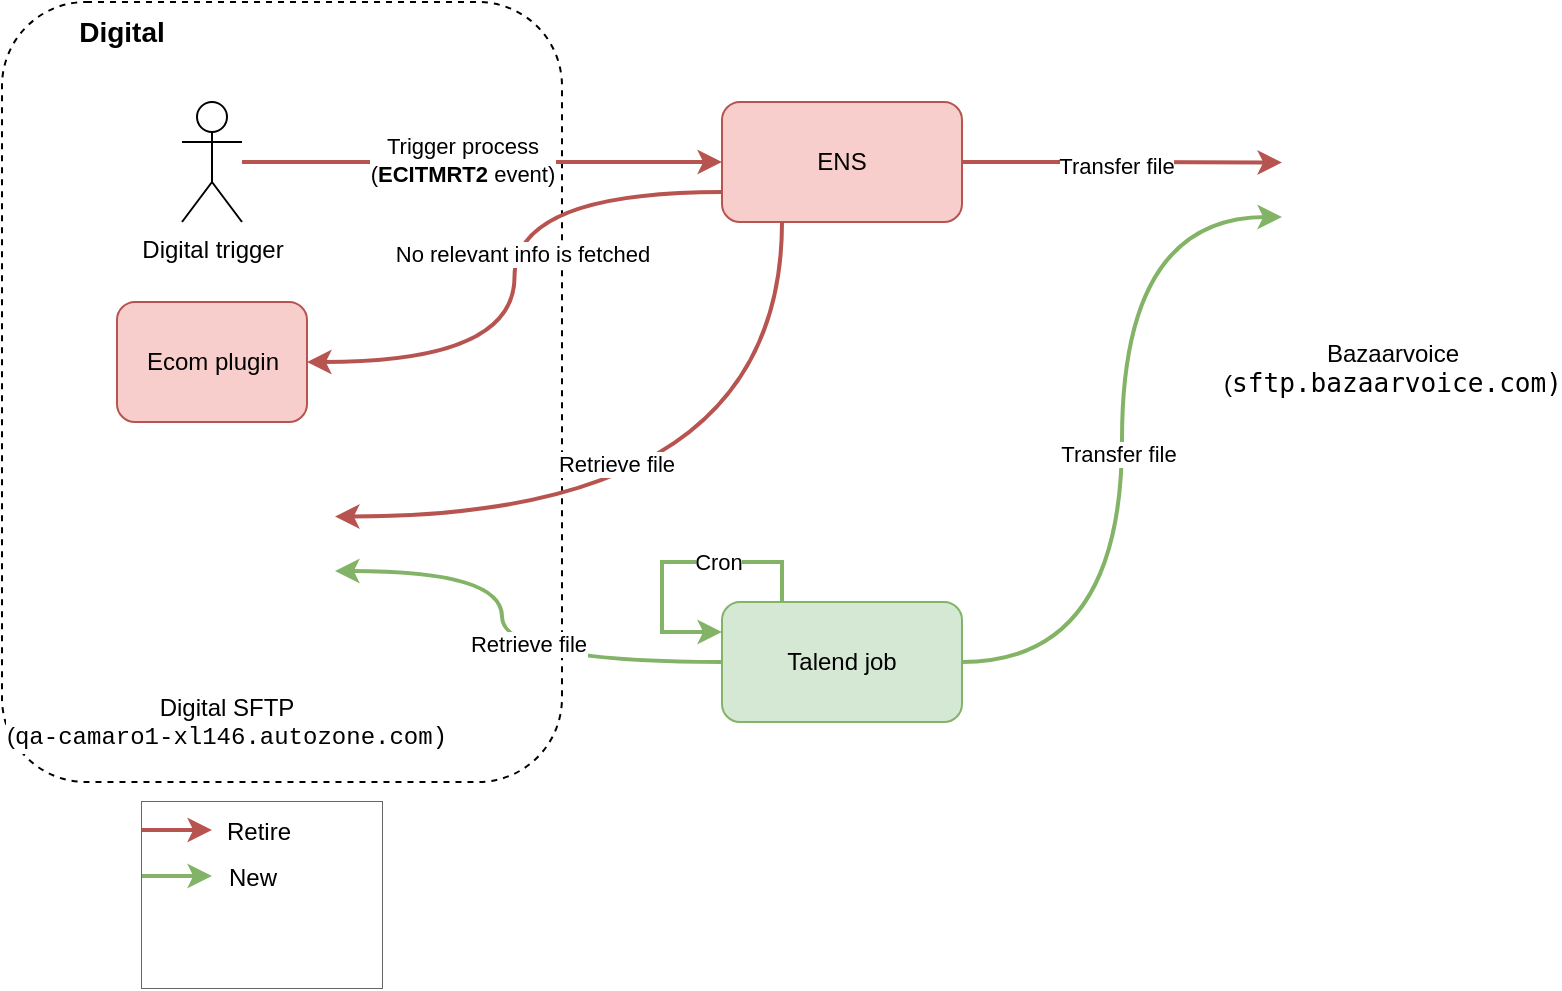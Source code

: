 <mxfile version="24.8.0">
  <diagram name="Page-1" id="SswCrQLhMOnres7waX7v">
    <mxGraphModel dx="1434" dy="738" grid="1" gridSize="10" guides="1" tooltips="1" connect="1" arrows="1" fold="1" page="1" pageScale="1" pageWidth="850" pageHeight="1100" math="0" shadow="0">
      <root>
        <mxCell id="0" />
        <mxCell id="1" parent="0" />
        <mxCell id="s9PYHiQ7p4qKxA6nhzCI-53" value="" style="rounded=1;whiteSpace=wrap;html=1;dashed=1;" vertex="1" parent="1">
          <mxGeometry x="20" y="70" width="280" height="390" as="geometry" />
        </mxCell>
        <mxCell id="s9PYHiQ7p4qKxA6nhzCI-20" style="edgeStyle=orthogonalEdgeStyle;rounded=0;orthogonalLoop=1;jettySize=auto;html=1;exitX=0;exitY=0.75;exitDx=0;exitDy=0;entryX=1;entryY=0.5;entryDx=0;entryDy=0;curved=1;fillColor=#f8cecc;strokeColor=#b85450;strokeWidth=2;" edge="1" parent="1" source="s9PYHiQ7p4qKxA6nhzCI-1" target="s9PYHiQ7p4qKxA6nhzCI-16">
          <mxGeometry relative="1" as="geometry" />
        </mxCell>
        <mxCell id="s9PYHiQ7p4qKxA6nhzCI-32" value="No relevant info is fetched" style="edgeLabel;html=1;align=center;verticalAlign=middle;resizable=0;points=[];" vertex="1" connectable="0" parent="s9PYHiQ7p4qKxA6nhzCI-20">
          <mxGeometry x="-0.082" y="3" relative="1" as="geometry">
            <mxPoint as="offset" />
          </mxGeometry>
        </mxCell>
        <mxCell id="s9PYHiQ7p4qKxA6nhzCI-23" style="edgeStyle=orthogonalEdgeStyle;rounded=0;orthogonalLoop=1;jettySize=auto;html=1;exitX=0.25;exitY=1;exitDx=0;exitDy=0;entryX=1;entryY=0.25;entryDx=0;entryDy=0;curved=1;fillColor=#f8cecc;strokeColor=#b85450;strokeWidth=2;" edge="1" parent="1" source="s9PYHiQ7p4qKxA6nhzCI-1" target="s9PYHiQ7p4qKxA6nhzCI-18">
          <mxGeometry relative="1" as="geometry" />
        </mxCell>
        <mxCell id="s9PYHiQ7p4qKxA6nhzCI-31" value="Retrieve file" style="edgeLabel;html=1;align=center;verticalAlign=middle;resizable=0;points=[];" vertex="1" connectable="0" parent="s9PYHiQ7p4qKxA6nhzCI-23">
          <mxGeometry x="0.244" y="-27" relative="1" as="geometry">
            <mxPoint as="offset" />
          </mxGeometry>
        </mxCell>
        <mxCell id="s9PYHiQ7p4qKxA6nhzCI-28" style="edgeStyle=orthogonalEdgeStyle;rounded=0;orthogonalLoop=1;jettySize=auto;html=1;entryX=0;entryY=0.25;entryDx=0;entryDy=0;fillColor=#f8cecc;strokeColor=#b85450;strokeWidth=2;" edge="1" parent="1" source="s9PYHiQ7p4qKxA6nhzCI-1" target="s9PYHiQ7p4qKxA6nhzCI-27">
          <mxGeometry relative="1" as="geometry" />
        </mxCell>
        <mxCell id="s9PYHiQ7p4qKxA6nhzCI-37" value="Transfer file" style="edgeLabel;html=1;align=center;verticalAlign=middle;resizable=0;points=[];" vertex="1" connectable="0" parent="s9PYHiQ7p4qKxA6nhzCI-28">
          <mxGeometry x="-0.047" y="-2" relative="1" as="geometry">
            <mxPoint as="offset" />
          </mxGeometry>
        </mxCell>
        <mxCell id="s9PYHiQ7p4qKxA6nhzCI-1" value="ENS" style="rounded=1;whiteSpace=wrap;html=1;fillColor=#f8cecc;strokeColor=#b85450;" vertex="1" parent="1">
          <mxGeometry x="380" y="120" width="120" height="60" as="geometry" />
        </mxCell>
        <mxCell id="s9PYHiQ7p4qKxA6nhzCI-19" style="edgeStyle=orthogonalEdgeStyle;rounded=0;orthogonalLoop=1;jettySize=auto;html=1;strokeWidth=2;fillColor=#f8cecc;strokeColor=#b85450;" edge="1" parent="1" source="s9PYHiQ7p4qKxA6nhzCI-2" target="s9PYHiQ7p4qKxA6nhzCI-1">
          <mxGeometry relative="1" as="geometry" />
        </mxCell>
        <mxCell id="s9PYHiQ7p4qKxA6nhzCI-34" value="Trigger process&lt;div&gt;(&lt;b&gt;ECITMRT2&lt;/b&gt; event)&lt;/div&gt;" style="edgeLabel;html=1;align=center;verticalAlign=middle;resizable=0;points=[];" vertex="1" connectable="0" parent="s9PYHiQ7p4qKxA6nhzCI-19">
          <mxGeometry x="-0.044" y="1" relative="1" as="geometry">
            <mxPoint x="-5" as="offset" />
          </mxGeometry>
        </mxCell>
        <mxCell id="s9PYHiQ7p4qKxA6nhzCI-2" value="Digital trigger" style="shape=umlActor;verticalLabelPosition=bottom;verticalAlign=top;html=1;outlineConnect=0;" vertex="1" parent="1">
          <mxGeometry x="110" y="120" width="30" height="60" as="geometry" />
        </mxCell>
        <mxCell id="s9PYHiQ7p4qKxA6nhzCI-6" value="" style="group;fillColor=#f5f5f5;fillStyle=solid;strokeColor=#666666;fontColor=#333333;" vertex="1" connectable="0" parent="1">
          <mxGeometry x="90" y="470" width="120" height="93" as="geometry" />
        </mxCell>
        <mxCell id="s9PYHiQ7p4qKxA6nhzCI-7" value="" style="group;fillColor=default;" vertex="1" connectable="0" parent="s9PYHiQ7p4qKxA6nhzCI-6">
          <mxGeometry width="120" height="93" as="geometry" />
        </mxCell>
        <mxCell id="s9PYHiQ7p4qKxA6nhzCI-8" style="edgeStyle=orthogonalEdgeStyle;rounded=0;orthogonalLoop=1;jettySize=auto;html=1;fillColor=#f8cecc;strokeColor=#b85450;strokeWidth=2;" edge="1" parent="s9PYHiQ7p4qKxA6nhzCI-7">
          <mxGeometry relative="1" as="geometry">
            <mxPoint y="14" as="sourcePoint" />
            <mxPoint x="35" y="14" as="targetPoint" />
            <Array as="points">
              <mxPoint y="14" />
            </Array>
          </mxGeometry>
        </mxCell>
        <mxCell id="s9PYHiQ7p4qKxA6nhzCI-9" value="Retire" style="text;html=1;align=center;verticalAlign=middle;whiteSpace=wrap;rounded=0;" vertex="1" parent="s9PYHiQ7p4qKxA6nhzCI-7">
          <mxGeometry x="34" width="49" height="30" as="geometry" />
        </mxCell>
        <mxCell id="s9PYHiQ7p4qKxA6nhzCI-10" value="" style="group" vertex="1" connectable="0" parent="s9PYHiQ7p4qKxA6nhzCI-7">
          <mxGeometry y="23" width="120" height="70" as="geometry" />
        </mxCell>
        <mxCell id="s9PYHiQ7p4qKxA6nhzCI-11" style="edgeStyle=orthogonalEdgeStyle;rounded=0;orthogonalLoop=1;jettySize=auto;html=1;fillColor=#d5e8d4;strokeColor=#82b366;strokeWidth=2;" edge="1" parent="s9PYHiQ7p4qKxA6nhzCI-10">
          <mxGeometry relative="1" as="geometry">
            <mxPoint y="14" as="sourcePoint" />
            <mxPoint x="35" y="14" as="targetPoint" />
            <Array as="points">
              <mxPoint y="14" />
            </Array>
          </mxGeometry>
        </mxCell>
        <mxCell id="s9PYHiQ7p4qKxA6nhzCI-12" value="New" style="text;html=1;align=center;verticalAlign=middle;whiteSpace=wrap;rounded=0;" vertex="1" parent="s9PYHiQ7p4qKxA6nhzCI-10">
          <mxGeometry x="31" width="49" height="30" as="geometry" />
        </mxCell>
        <mxCell id="s9PYHiQ7p4qKxA6nhzCI-16" value="Ecom plugin" style="rounded=1;whiteSpace=wrap;html=1;fillColor=#f8cecc;strokeColor=#b85450;" vertex="1" parent="1">
          <mxGeometry x="77.5" y="220" width="95" height="60" as="geometry" />
        </mxCell>
        <mxCell id="s9PYHiQ7p4qKxA6nhzCI-18" value="&lt;span style=&quot;background-color: rgb(255, 255, 255);&quot;&gt;Digital SFTP&lt;/span&gt;&lt;div&gt;&lt;span style=&quot;background-color: rgb(255, 255, 255);&quot;&gt;(&lt;span style=&quot;font-family: Consolas, &amp;quot;Courier New&amp;quot;, monospace; white-space-collapse: preserve;&quot;&gt;&lt;font style=&quot;font-size: 12px;&quot;&gt;qa-camaro1-xl146.autozone.com)&lt;/font&gt;&lt;/span&gt;&lt;/span&gt;&lt;/div&gt;" style="shape=image;html=1;verticalAlign=top;verticalLabelPosition=bottom;labelBackgroundColor=#ffffff;imageAspect=0;aspect=fixed;image=https://cdn2.iconfinder.com/data/icons/whcompare-servers-web-hosting/50/sftp-128.png" vertex="1" parent="1">
          <mxGeometry x="77.5" y="300" width="109" height="109" as="geometry" />
        </mxCell>
        <mxCell id="s9PYHiQ7p4qKxA6nhzCI-27" value="Bazaarvoice&lt;br&gt;&lt;span style=&quot;background-color: rgb(255, 255, 255);&quot;&gt;(&lt;span style=&quot;font-family: &amp;quot;JetBrains Mono&amp;quot;, monospace; font-size: 9.8pt;&quot;&gt;sftp.bazaarvoice.com)&lt;/span&gt;&lt;/span&gt;" style="shape=image;html=1;verticalAlign=top;verticalLabelPosition=bottom;labelBackgroundColor=#ffffff;imageAspect=0;aspect=fixed;image=https://cdn2.iconfinder.com/data/icons/whcompare-servers-web-hosting/50/sftp-128.png" vertex="1" parent="1">
          <mxGeometry x="660" y="123" width="109" height="109" as="geometry" />
        </mxCell>
        <mxCell id="s9PYHiQ7p4qKxA6nhzCI-43" style="edgeStyle=orthogonalEdgeStyle;rounded=0;orthogonalLoop=1;jettySize=auto;html=1;entryX=1;entryY=0.5;entryDx=0;entryDy=0;curved=1;strokeWidth=2;fillColor=#d5e8d4;strokeColor=#82b366;" edge="1" parent="1" source="s9PYHiQ7p4qKxA6nhzCI-38" target="s9PYHiQ7p4qKxA6nhzCI-18">
          <mxGeometry relative="1" as="geometry">
            <Array as="points">
              <mxPoint x="270" y="400" />
              <mxPoint x="270" y="355" />
            </Array>
          </mxGeometry>
        </mxCell>
        <mxCell id="s9PYHiQ7p4qKxA6nhzCI-45" value="Retrieve file" style="edgeLabel;html=1;align=center;verticalAlign=middle;resizable=0;points=[];" vertex="1" connectable="0" parent="s9PYHiQ7p4qKxA6nhzCI-43">
          <mxGeometry x="-0.188" y="-9" relative="1" as="geometry">
            <mxPoint as="offset" />
          </mxGeometry>
        </mxCell>
        <mxCell id="s9PYHiQ7p4qKxA6nhzCI-46" style="edgeStyle=orthogonalEdgeStyle;rounded=0;orthogonalLoop=1;jettySize=auto;html=1;entryX=0;entryY=0.5;entryDx=0;entryDy=0;curved=1;strokeWidth=2;fillColor=#d5e8d4;strokeColor=#82b366;" edge="1" parent="1" source="s9PYHiQ7p4qKxA6nhzCI-38" target="s9PYHiQ7p4qKxA6nhzCI-27">
          <mxGeometry relative="1" as="geometry" />
        </mxCell>
        <mxCell id="s9PYHiQ7p4qKxA6nhzCI-48" value="Transfer file" style="edgeLabel;html=1;align=center;verticalAlign=middle;resizable=0;points=[];" vertex="1" connectable="0" parent="s9PYHiQ7p4qKxA6nhzCI-46">
          <mxGeometry x="-0.038" y="2" relative="1" as="geometry">
            <mxPoint as="offset" />
          </mxGeometry>
        </mxCell>
        <mxCell id="s9PYHiQ7p4qKxA6nhzCI-38" value="Talend job" style="rounded=1;whiteSpace=wrap;html=1;fillColor=#d5e8d4;strokeColor=#82b366;" vertex="1" parent="1">
          <mxGeometry x="380" y="370" width="120" height="60" as="geometry" />
        </mxCell>
        <mxCell id="s9PYHiQ7p4qKxA6nhzCI-40" style="edgeStyle=orthogonalEdgeStyle;rounded=0;orthogonalLoop=1;jettySize=auto;html=1;exitX=0.25;exitY=0;exitDx=0;exitDy=0;entryX=0;entryY=0.25;entryDx=0;entryDy=0;strokeWidth=2;fillColor=#d5e8d4;strokeColor=#82b366;" edge="1" parent="1" source="s9PYHiQ7p4qKxA6nhzCI-38" target="s9PYHiQ7p4qKxA6nhzCI-38">
          <mxGeometry relative="1" as="geometry">
            <Array as="points">
              <mxPoint x="410" y="350" />
              <mxPoint x="350" y="350" />
              <mxPoint x="350" y="385" />
            </Array>
          </mxGeometry>
        </mxCell>
        <mxCell id="s9PYHiQ7p4qKxA6nhzCI-42" value="Cron" style="edgeLabel;html=1;align=center;verticalAlign=middle;resizable=0;points=[];" vertex="1" connectable="0" parent="s9PYHiQ7p4qKxA6nhzCI-40">
          <mxGeometry x="-0.283" relative="1" as="geometry">
            <mxPoint as="offset" />
          </mxGeometry>
        </mxCell>
        <mxCell id="s9PYHiQ7p4qKxA6nhzCI-54" value="Digital" style="text;html=1;align=center;verticalAlign=middle;whiteSpace=wrap;rounded=0;fontSize=14;fontStyle=1" vertex="1" parent="1">
          <mxGeometry x="50" y="70" width="60" height="30" as="geometry" />
        </mxCell>
      </root>
    </mxGraphModel>
  </diagram>
</mxfile>

